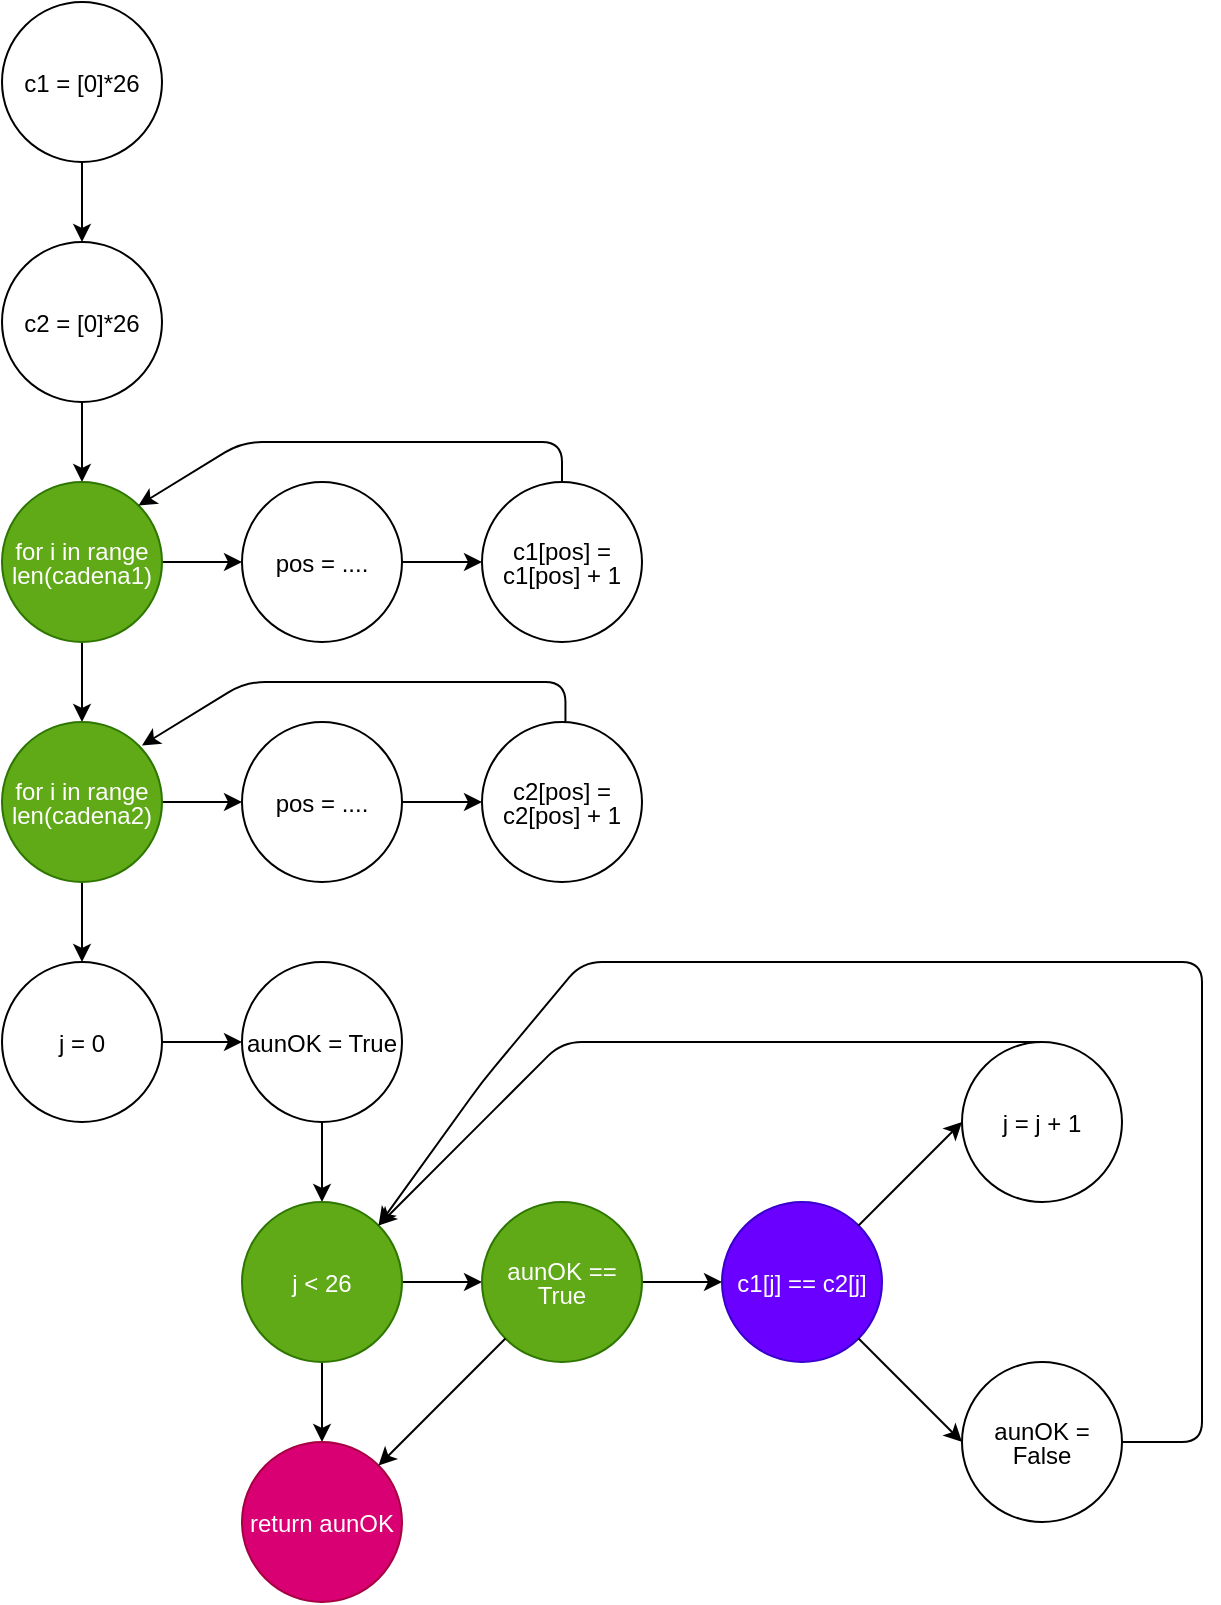 <mxfile>
    <diagram id="gaFSn1sXhkaykBUM7PYP" name="Page-1">
        <mxGraphModel dx="662" dy="701" grid="1" gridSize="10" guides="1" tooltips="1" connect="1" arrows="1" fold="1" page="1" pageScale="1" pageWidth="850" pageHeight="1100" math="0" shadow="0">
            <root>
                <mxCell id="0"/>
                <mxCell id="1" parent="0"/>
                <mxCell id="4" value="" style="edgeStyle=none;html=1;" parent="1" source="2" target="3" edge="1">
                    <mxGeometry relative="1" as="geometry"/>
                </mxCell>
                <mxCell id="2" value="&lt;p style=&quot;line-height: 1&quot;&gt;c1 = [0]*26&lt;/p&gt;" style="ellipse;whiteSpace=wrap;html=1;aspect=fixed;" parent="1" vertex="1">
                    <mxGeometry x="40" y="40" width="80" height="80" as="geometry"/>
                </mxCell>
                <mxCell id="6" value="" style="edgeStyle=none;html=1;" parent="1" source="3" target="5" edge="1">
                    <mxGeometry relative="1" as="geometry"/>
                </mxCell>
                <mxCell id="3" value="&lt;p style=&quot;line-height: 1&quot;&gt;c2 = [0]*26&lt;/p&gt;" style="ellipse;whiteSpace=wrap;html=1;aspect=fixed;" parent="1" vertex="1">
                    <mxGeometry x="40" y="160" width="80" height="80" as="geometry"/>
                </mxCell>
                <mxCell id="8" value="" style="edgeStyle=none;html=1;" parent="1" source="5" target="7" edge="1">
                    <mxGeometry relative="1" as="geometry"/>
                </mxCell>
                <mxCell id="10" value="" style="edgeStyle=none;html=1;" parent="1" source="5" target="9" edge="1">
                    <mxGeometry relative="1" as="geometry"/>
                </mxCell>
                <mxCell id="5" value="&lt;p style=&quot;line-height: 1&quot;&gt;for i in range len(cadena1)&lt;/p&gt;" style="ellipse;whiteSpace=wrap;html=1;aspect=fixed;fillColor=#60a917;fontColor=#ffffff;strokeColor=#2D7600;" parent="1" vertex="1">
                    <mxGeometry x="40" y="280" width="80" height="80" as="geometry"/>
                </mxCell>
                <mxCell id="16" value="" style="edgeStyle=none;html=1;" parent="1" source="7" target="14" edge="1">
                    <mxGeometry relative="1" as="geometry"/>
                </mxCell>
                <mxCell id="20" value="" style="edgeStyle=none;html=1;" parent="1" source="7" target="19" edge="1">
                    <mxGeometry relative="1" as="geometry"/>
                </mxCell>
                <mxCell id="7" value="&lt;p style=&quot;line-height: 1&quot;&gt;for i in range len(cadena2)&lt;/p&gt;" style="ellipse;whiteSpace=wrap;html=1;aspect=fixed;fillColor=#60a917;fontColor=#ffffff;strokeColor=#2D7600;" parent="1" vertex="1">
                    <mxGeometry x="40" y="400" width="80" height="80" as="geometry"/>
                </mxCell>
                <mxCell id="12" value="" style="edgeStyle=none;html=1;" parent="1" source="9" target="11" edge="1">
                    <mxGeometry relative="1" as="geometry"/>
                </mxCell>
                <mxCell id="9" value="&lt;p style=&quot;line-height: 1&quot;&gt;pos = ....&lt;/p&gt;" style="ellipse;whiteSpace=wrap;html=1;aspect=fixed;" parent="1" vertex="1">
                    <mxGeometry x="160" y="280" width="80" height="80" as="geometry"/>
                </mxCell>
                <mxCell id="11" value="&lt;p style=&quot;line-height: 1&quot;&gt;c1[pos] = c1[pos] + 1&lt;/p&gt;" style="ellipse;whiteSpace=wrap;html=1;aspect=fixed;" parent="1" vertex="1">
                    <mxGeometry x="280" y="280" width="80" height="80" as="geometry"/>
                </mxCell>
                <mxCell id="13" value="" style="edgeStyle=none;html=1;exitX=0.5;exitY=0;exitDx=0;exitDy=0;entryX=1;entryY=0;entryDx=0;entryDy=0;" parent="1" source="11" target="5" edge="1">
                    <mxGeometry relative="1" as="geometry">
                        <mxPoint x="250" y="330" as="sourcePoint"/>
                        <mxPoint x="290" y="330" as="targetPoint"/>
                        <Array as="points">
                            <mxPoint x="320" y="260"/>
                            <mxPoint x="160" y="260"/>
                        </Array>
                    </mxGeometry>
                </mxCell>
                <mxCell id="17" value="" style="edgeStyle=none;html=1;" parent="1" source="14" target="15" edge="1">
                    <mxGeometry relative="1" as="geometry"/>
                </mxCell>
                <mxCell id="14" value="&lt;p style=&quot;line-height: 1&quot;&gt;pos = ....&lt;/p&gt;" style="ellipse;whiteSpace=wrap;html=1;aspect=fixed;" parent="1" vertex="1">
                    <mxGeometry x="160" y="400" width="80" height="80" as="geometry"/>
                </mxCell>
                <mxCell id="15" value="&lt;p style=&quot;line-height: 1&quot;&gt;c2[pos] = c2[pos] + 1&lt;br&gt;&lt;/p&gt;" style="ellipse;whiteSpace=wrap;html=1;aspect=fixed;" parent="1" vertex="1">
                    <mxGeometry x="280" y="400" width="80" height="80" as="geometry"/>
                </mxCell>
                <mxCell id="18" value="" style="edgeStyle=none;html=1;exitX=0.5;exitY=0;exitDx=0;exitDy=0;entryX=1;entryY=0;entryDx=0;entryDy=0;" parent="1" edge="1">
                    <mxGeometry relative="1" as="geometry">
                        <mxPoint x="321.72" y="400" as="sourcePoint"/>
                        <mxPoint x="110.004" y="411.716" as="targetPoint"/>
                        <Array as="points">
                            <mxPoint x="321.72" y="380"/>
                            <mxPoint x="161.72" y="380"/>
                        </Array>
                    </mxGeometry>
                </mxCell>
                <mxCell id="22" value="" style="edgeStyle=none;html=1;" parent="1" source="19" target="21" edge="1">
                    <mxGeometry relative="1" as="geometry"/>
                </mxCell>
                <mxCell id="19" value="&lt;p style=&quot;line-height: 1&quot;&gt;j = 0&lt;/p&gt;" style="ellipse;whiteSpace=wrap;html=1;aspect=fixed;" parent="1" vertex="1">
                    <mxGeometry x="40" y="520" width="80" height="80" as="geometry"/>
                </mxCell>
                <mxCell id="24" value="" style="edgeStyle=none;html=1;" parent="1" source="21" target="23" edge="1">
                    <mxGeometry relative="1" as="geometry"/>
                </mxCell>
                <mxCell id="21" value="&lt;p style=&quot;line-height: 1&quot;&gt;aunOK = True&lt;/p&gt;" style="ellipse;whiteSpace=wrap;html=1;aspect=fixed;" parent="1" vertex="1">
                    <mxGeometry x="160" y="520" width="80" height="80" as="geometry"/>
                </mxCell>
                <mxCell id="26" value="" style="edgeStyle=none;html=1;" parent="1" source="23" target="25" edge="1">
                    <mxGeometry relative="1" as="geometry"/>
                </mxCell>
                <mxCell id="28" value="" style="edgeStyle=none;html=1;" parent="1" source="23" target="27" edge="1">
                    <mxGeometry relative="1" as="geometry"/>
                </mxCell>
                <mxCell id="23" value="&lt;p style=&quot;line-height: 1&quot;&gt;j &amp;lt; 26&lt;/p&gt;" style="ellipse;whiteSpace=wrap;html=1;aspect=fixed;fillColor=#60a917;fontColor=#ffffff;strokeColor=#2D7600;" parent="1" vertex="1">
                    <mxGeometry x="160" y="640" width="80" height="80" as="geometry"/>
                </mxCell>
                <mxCell id="25" value="&lt;p style=&quot;line-height: 1&quot;&gt;return aunOK&lt;/p&gt;" style="ellipse;whiteSpace=wrap;html=1;aspect=fixed;fillColor=#d80073;fontColor=#ffffff;strokeColor=#A50040;" parent="1" vertex="1">
                    <mxGeometry x="160" y="760" width="80" height="80" as="geometry"/>
                </mxCell>
                <mxCell id="31" value="" style="edgeStyle=none;html=1;" parent="1" source="27" target="30" edge="1">
                    <mxGeometry relative="1" as="geometry"/>
                </mxCell>
                <mxCell id="27" value="&lt;p style=&quot;line-height: 1&quot;&gt;aunOK == True&lt;/p&gt;" style="ellipse;whiteSpace=wrap;html=1;aspect=fixed;fillColor=#60a917;fontColor=#ffffff;strokeColor=#2D7600;" parent="1" vertex="1">
                    <mxGeometry x="280" y="640" width="80" height="80" as="geometry"/>
                </mxCell>
                <mxCell id="29" value="" style="edgeStyle=none;html=1;entryX=1;entryY=0;entryDx=0;entryDy=0;" parent="1" source="27" target="25" edge="1">
                    <mxGeometry relative="1" as="geometry">
                        <mxPoint x="210" y="730" as="sourcePoint"/>
                        <mxPoint x="210" y="770" as="targetPoint"/>
                    </mxGeometry>
                </mxCell>
                <mxCell id="30" value="&lt;p style=&quot;line-height: 1&quot;&gt;c1[j] == c2[j]&lt;/p&gt;" style="ellipse;whiteSpace=wrap;html=1;aspect=fixed;fillColor=#6a00ff;fontColor=#ffffff;strokeColor=#3700CC;" parent="1" vertex="1">
                    <mxGeometry x="400" y="640" width="80" height="80" as="geometry"/>
                </mxCell>
                <mxCell id="32" value="&lt;p style=&quot;line-height: 1&quot;&gt;j = j + 1&lt;/p&gt;" style="ellipse;whiteSpace=wrap;html=1;aspect=fixed;" parent="1" vertex="1">
                    <mxGeometry x="520" y="560" width="80" height="80" as="geometry"/>
                </mxCell>
                <mxCell id="33" value="" style="edgeStyle=none;html=1;" parent="1" source="30" edge="1">
                    <mxGeometry relative="1" as="geometry">
                        <mxPoint x="370" y="690" as="sourcePoint"/>
                        <mxPoint x="520" y="600" as="targetPoint"/>
                    </mxGeometry>
                </mxCell>
                <mxCell id="34" value="&lt;p style=&quot;line-height: 1&quot;&gt;aunOK = False&lt;/p&gt;" style="ellipse;whiteSpace=wrap;html=1;aspect=fixed;" parent="1" vertex="1">
                    <mxGeometry x="520" y="720" width="80" height="80" as="geometry"/>
                </mxCell>
                <mxCell id="36" value="" style="edgeStyle=none;html=1;entryX=0;entryY=0.5;entryDx=0;entryDy=0;" parent="1" source="30" target="34" edge="1">
                    <mxGeometry relative="1" as="geometry">
                        <mxPoint x="421.716" y="718.284" as="sourcePoint"/>
                        <mxPoint x="370" y="770" as="targetPoint"/>
                    </mxGeometry>
                </mxCell>
                <mxCell id="37" value="" style="edgeStyle=none;html=1;entryX=1;entryY=0;entryDx=0;entryDy=0;exitX=0.5;exitY=0;exitDx=0;exitDy=0;" parent="1" source="32" target="23" edge="1">
                    <mxGeometry relative="1" as="geometry">
                        <mxPoint x="478.284" y="661.716" as="sourcePoint"/>
                        <mxPoint x="530" y="610" as="targetPoint"/>
                        <Array as="points">
                            <mxPoint x="320" y="560"/>
                            <mxPoint x="280" y="600"/>
                        </Array>
                    </mxGeometry>
                </mxCell>
                <mxCell id="38" value="" style="edgeStyle=none;html=1;entryX=1;entryY=0;entryDx=0;entryDy=0;exitX=1;exitY=0.5;exitDx=0;exitDy=0;" parent="1" source="34" target="23" edge="1">
                    <mxGeometry relative="1" as="geometry">
                        <mxPoint x="600" y="820" as="sourcePoint"/>
                        <mxPoint x="268.284" y="911.716" as="targetPoint"/>
                        <Array as="points">
                            <mxPoint x="640" y="760"/>
                            <mxPoint x="640" y="520"/>
                            <mxPoint x="330" y="520"/>
                            <mxPoint x="280" y="580"/>
                        </Array>
                    </mxGeometry>
                </mxCell>
            </root>
        </mxGraphModel>
    </diagram>
</mxfile>